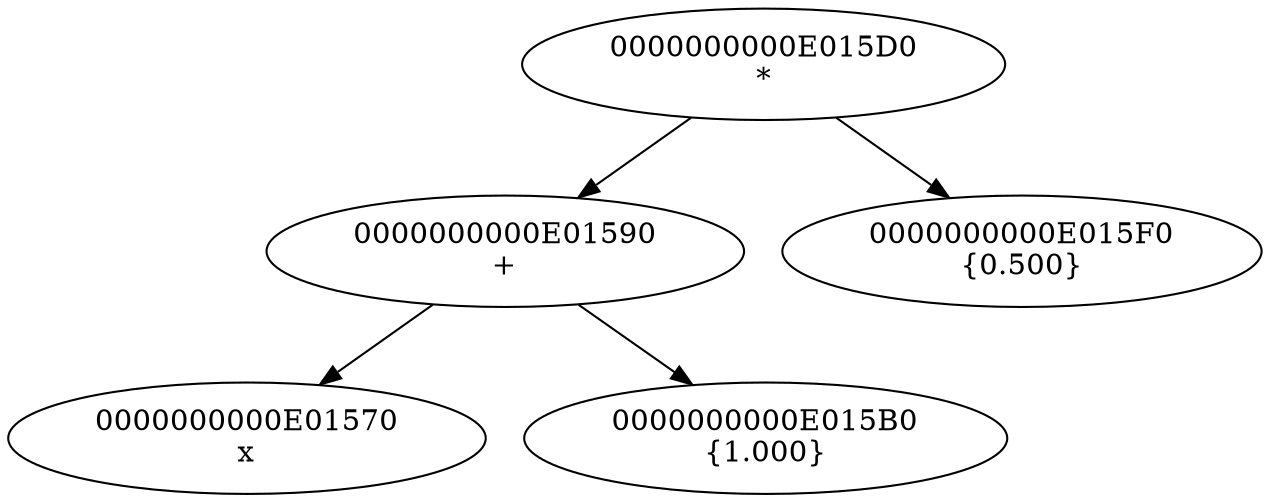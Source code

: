 digraph G{
"0000000000E015D0
*"->"0000000000E01590
+";
"0000000000E015D0
*"->"0000000000E015F0
{0.500}";
"0000000000E01590
+"->"0000000000E01570
x";
"0000000000E01590
+"->"0000000000E015B0
{1.000}";
"0000000000E01570
x";
"0000000000E015B0
{1.000}";
"0000000000E015F0
{0.500}";
}
